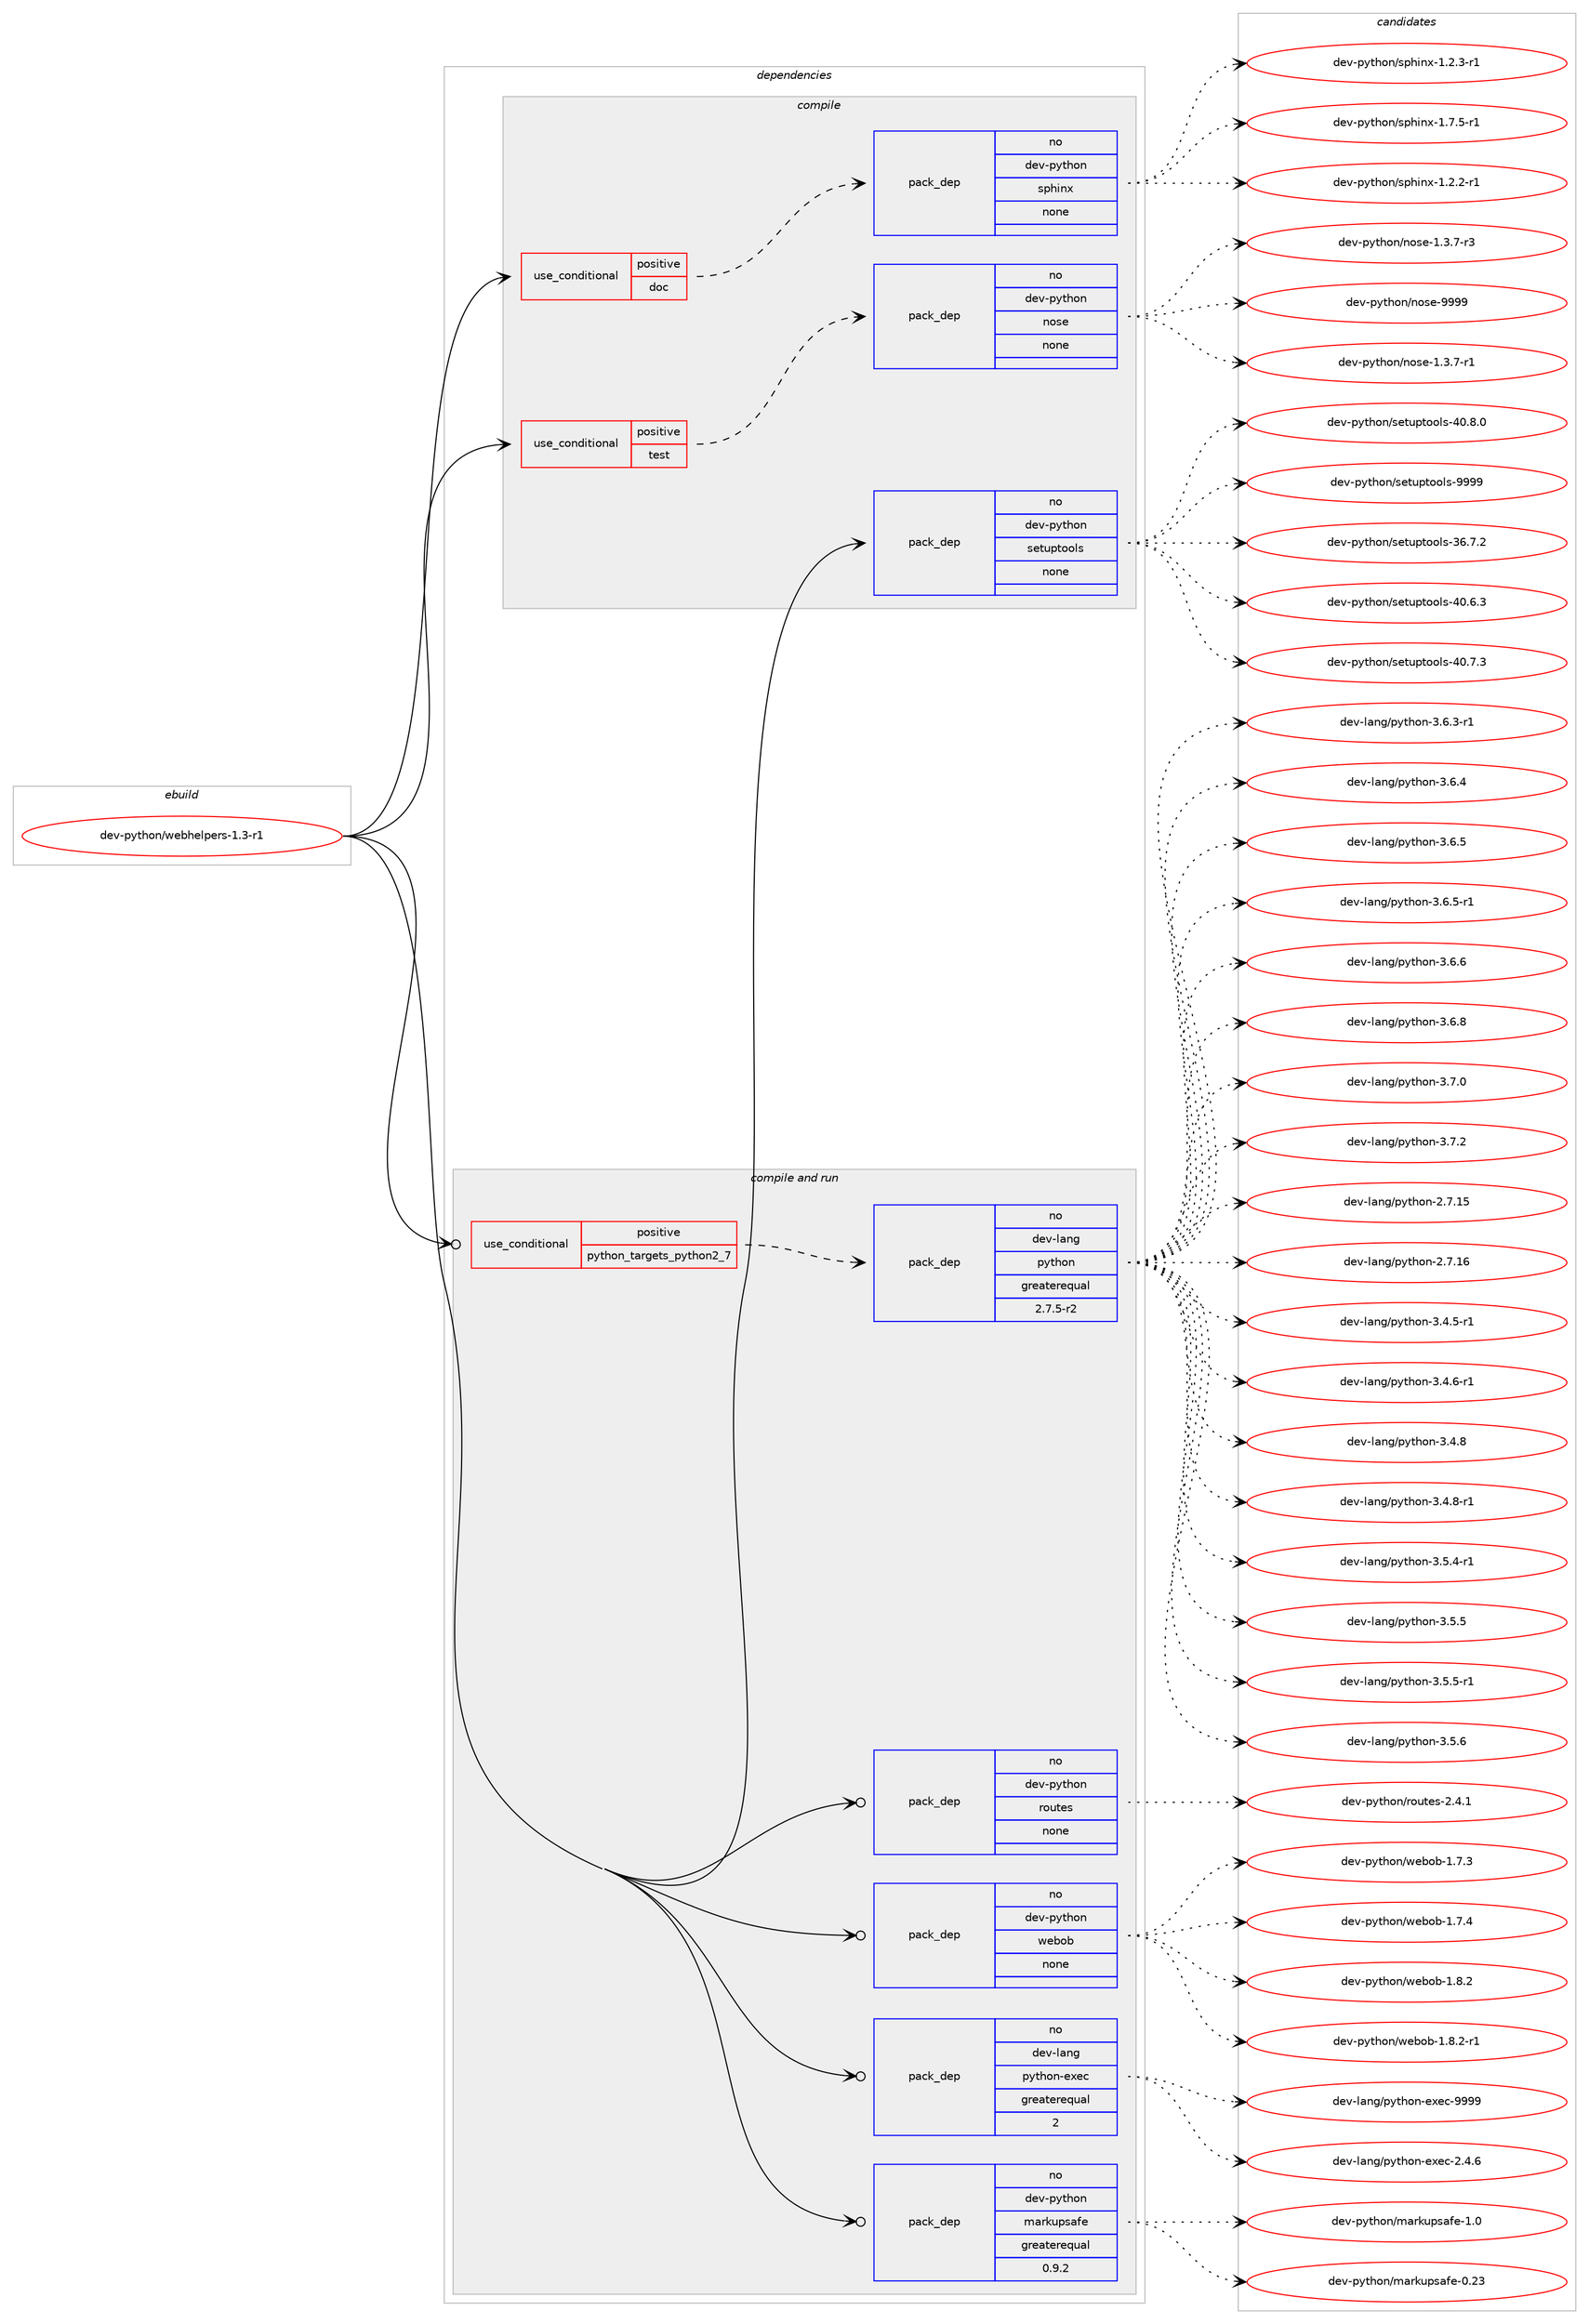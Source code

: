 digraph prolog {

# *************
# Graph options
# *************

newrank=true;
concentrate=true;
compound=true;
graph [rankdir=LR,fontname=Helvetica,fontsize=10,ranksep=1.5];#, ranksep=2.5, nodesep=0.2];
edge  [arrowhead=vee];
node  [fontname=Helvetica,fontsize=10];

# **********
# The ebuild
# **********

subgraph cluster_leftcol {
color=gray;
rank=same;
label=<<i>ebuild</i>>;
id [label="dev-python/webhelpers-1.3-r1", color=red, width=4, href="../dev-python/webhelpers-1.3-r1.svg"];
}

# ****************
# The dependencies
# ****************

subgraph cluster_midcol {
color=gray;
label=<<i>dependencies</i>>;
subgraph cluster_compile {
fillcolor="#eeeeee";
style=filled;
label=<<i>compile</i>>;
subgraph cond386689 {
dependency1447621 [label=<<TABLE BORDER="0" CELLBORDER="1" CELLSPACING="0" CELLPADDING="4"><TR><TD ROWSPAN="3" CELLPADDING="10">use_conditional</TD></TR><TR><TD>positive</TD></TR><TR><TD>doc</TD></TR></TABLE>>, shape=none, color=red];
subgraph pack1037562 {
dependency1447622 [label=<<TABLE BORDER="0" CELLBORDER="1" CELLSPACING="0" CELLPADDING="4" WIDTH="220"><TR><TD ROWSPAN="6" CELLPADDING="30">pack_dep</TD></TR><TR><TD WIDTH="110">no</TD></TR><TR><TD>dev-python</TD></TR><TR><TD>sphinx</TD></TR><TR><TD>none</TD></TR><TR><TD></TD></TR></TABLE>>, shape=none, color=blue];
}
dependency1447621:e -> dependency1447622:w [weight=20,style="dashed",arrowhead="vee"];
}
id:e -> dependency1447621:w [weight=20,style="solid",arrowhead="vee"];
subgraph cond386690 {
dependency1447623 [label=<<TABLE BORDER="0" CELLBORDER="1" CELLSPACING="0" CELLPADDING="4"><TR><TD ROWSPAN="3" CELLPADDING="10">use_conditional</TD></TR><TR><TD>positive</TD></TR><TR><TD>test</TD></TR></TABLE>>, shape=none, color=red];
subgraph pack1037563 {
dependency1447624 [label=<<TABLE BORDER="0" CELLBORDER="1" CELLSPACING="0" CELLPADDING="4" WIDTH="220"><TR><TD ROWSPAN="6" CELLPADDING="30">pack_dep</TD></TR><TR><TD WIDTH="110">no</TD></TR><TR><TD>dev-python</TD></TR><TR><TD>nose</TD></TR><TR><TD>none</TD></TR><TR><TD></TD></TR></TABLE>>, shape=none, color=blue];
}
dependency1447623:e -> dependency1447624:w [weight=20,style="dashed",arrowhead="vee"];
}
id:e -> dependency1447623:w [weight=20,style="solid",arrowhead="vee"];
subgraph pack1037564 {
dependency1447625 [label=<<TABLE BORDER="0" CELLBORDER="1" CELLSPACING="0" CELLPADDING="4" WIDTH="220"><TR><TD ROWSPAN="6" CELLPADDING="30">pack_dep</TD></TR><TR><TD WIDTH="110">no</TD></TR><TR><TD>dev-python</TD></TR><TR><TD>setuptools</TD></TR><TR><TD>none</TD></TR><TR><TD></TD></TR></TABLE>>, shape=none, color=blue];
}
id:e -> dependency1447625:w [weight=20,style="solid",arrowhead="vee"];
}
subgraph cluster_compileandrun {
fillcolor="#eeeeee";
style=filled;
label=<<i>compile and run</i>>;
subgraph cond386691 {
dependency1447626 [label=<<TABLE BORDER="0" CELLBORDER="1" CELLSPACING="0" CELLPADDING="4"><TR><TD ROWSPAN="3" CELLPADDING="10">use_conditional</TD></TR><TR><TD>positive</TD></TR><TR><TD>python_targets_python2_7</TD></TR></TABLE>>, shape=none, color=red];
subgraph pack1037565 {
dependency1447627 [label=<<TABLE BORDER="0" CELLBORDER="1" CELLSPACING="0" CELLPADDING="4" WIDTH="220"><TR><TD ROWSPAN="6" CELLPADDING="30">pack_dep</TD></TR><TR><TD WIDTH="110">no</TD></TR><TR><TD>dev-lang</TD></TR><TR><TD>python</TD></TR><TR><TD>greaterequal</TD></TR><TR><TD>2.7.5-r2</TD></TR></TABLE>>, shape=none, color=blue];
}
dependency1447626:e -> dependency1447627:w [weight=20,style="dashed",arrowhead="vee"];
}
id:e -> dependency1447626:w [weight=20,style="solid",arrowhead="odotvee"];
subgraph pack1037566 {
dependency1447628 [label=<<TABLE BORDER="0" CELLBORDER="1" CELLSPACING="0" CELLPADDING="4" WIDTH="220"><TR><TD ROWSPAN="6" CELLPADDING="30">pack_dep</TD></TR><TR><TD WIDTH="110">no</TD></TR><TR><TD>dev-lang</TD></TR><TR><TD>python-exec</TD></TR><TR><TD>greaterequal</TD></TR><TR><TD>2</TD></TR></TABLE>>, shape=none, color=blue];
}
id:e -> dependency1447628:w [weight=20,style="solid",arrowhead="odotvee"];
subgraph pack1037567 {
dependency1447629 [label=<<TABLE BORDER="0" CELLBORDER="1" CELLSPACING="0" CELLPADDING="4" WIDTH="220"><TR><TD ROWSPAN="6" CELLPADDING="30">pack_dep</TD></TR><TR><TD WIDTH="110">no</TD></TR><TR><TD>dev-python</TD></TR><TR><TD>markupsafe</TD></TR><TR><TD>greaterequal</TD></TR><TR><TD>0.9.2</TD></TR></TABLE>>, shape=none, color=blue];
}
id:e -> dependency1447629:w [weight=20,style="solid",arrowhead="odotvee"];
subgraph pack1037568 {
dependency1447630 [label=<<TABLE BORDER="0" CELLBORDER="1" CELLSPACING="0" CELLPADDING="4" WIDTH="220"><TR><TD ROWSPAN="6" CELLPADDING="30">pack_dep</TD></TR><TR><TD WIDTH="110">no</TD></TR><TR><TD>dev-python</TD></TR><TR><TD>routes</TD></TR><TR><TD>none</TD></TR><TR><TD></TD></TR></TABLE>>, shape=none, color=blue];
}
id:e -> dependency1447630:w [weight=20,style="solid",arrowhead="odotvee"];
subgraph pack1037569 {
dependency1447631 [label=<<TABLE BORDER="0" CELLBORDER="1" CELLSPACING="0" CELLPADDING="4" WIDTH="220"><TR><TD ROWSPAN="6" CELLPADDING="30">pack_dep</TD></TR><TR><TD WIDTH="110">no</TD></TR><TR><TD>dev-python</TD></TR><TR><TD>webob</TD></TR><TR><TD>none</TD></TR><TR><TD></TD></TR></TABLE>>, shape=none, color=blue];
}
id:e -> dependency1447631:w [weight=20,style="solid",arrowhead="odotvee"];
}
subgraph cluster_run {
fillcolor="#eeeeee";
style=filled;
label=<<i>run</i>>;
}
}

# **************
# The candidates
# **************

subgraph cluster_choices {
rank=same;
color=gray;
label=<<i>candidates</i>>;

subgraph choice1037562 {
color=black;
nodesep=1;
choice10010111845112121116104111110471151121041051101204549465046504511449 [label="dev-python/sphinx-1.2.2-r1", color=red, width=4,href="../dev-python/sphinx-1.2.2-r1.svg"];
choice10010111845112121116104111110471151121041051101204549465046514511449 [label="dev-python/sphinx-1.2.3-r1", color=red, width=4,href="../dev-python/sphinx-1.2.3-r1.svg"];
choice10010111845112121116104111110471151121041051101204549465546534511449 [label="dev-python/sphinx-1.7.5-r1", color=red, width=4,href="../dev-python/sphinx-1.7.5-r1.svg"];
dependency1447622:e -> choice10010111845112121116104111110471151121041051101204549465046504511449:w [style=dotted,weight="100"];
dependency1447622:e -> choice10010111845112121116104111110471151121041051101204549465046514511449:w [style=dotted,weight="100"];
dependency1447622:e -> choice10010111845112121116104111110471151121041051101204549465546534511449:w [style=dotted,weight="100"];
}
subgraph choice1037563 {
color=black;
nodesep=1;
choice10010111845112121116104111110471101111151014549465146554511449 [label="dev-python/nose-1.3.7-r1", color=red, width=4,href="../dev-python/nose-1.3.7-r1.svg"];
choice10010111845112121116104111110471101111151014549465146554511451 [label="dev-python/nose-1.3.7-r3", color=red, width=4,href="../dev-python/nose-1.3.7-r3.svg"];
choice10010111845112121116104111110471101111151014557575757 [label="dev-python/nose-9999", color=red, width=4,href="../dev-python/nose-9999.svg"];
dependency1447624:e -> choice10010111845112121116104111110471101111151014549465146554511449:w [style=dotted,weight="100"];
dependency1447624:e -> choice10010111845112121116104111110471101111151014549465146554511451:w [style=dotted,weight="100"];
dependency1447624:e -> choice10010111845112121116104111110471101111151014557575757:w [style=dotted,weight="100"];
}
subgraph choice1037564 {
color=black;
nodesep=1;
choice100101118451121211161041111104711510111611711211611111110811545515446554650 [label="dev-python/setuptools-36.7.2", color=red, width=4,href="../dev-python/setuptools-36.7.2.svg"];
choice100101118451121211161041111104711510111611711211611111110811545524846544651 [label="dev-python/setuptools-40.6.3", color=red, width=4,href="../dev-python/setuptools-40.6.3.svg"];
choice100101118451121211161041111104711510111611711211611111110811545524846554651 [label="dev-python/setuptools-40.7.3", color=red, width=4,href="../dev-python/setuptools-40.7.3.svg"];
choice100101118451121211161041111104711510111611711211611111110811545524846564648 [label="dev-python/setuptools-40.8.0", color=red, width=4,href="../dev-python/setuptools-40.8.0.svg"];
choice10010111845112121116104111110471151011161171121161111111081154557575757 [label="dev-python/setuptools-9999", color=red, width=4,href="../dev-python/setuptools-9999.svg"];
dependency1447625:e -> choice100101118451121211161041111104711510111611711211611111110811545515446554650:w [style=dotted,weight="100"];
dependency1447625:e -> choice100101118451121211161041111104711510111611711211611111110811545524846544651:w [style=dotted,weight="100"];
dependency1447625:e -> choice100101118451121211161041111104711510111611711211611111110811545524846554651:w [style=dotted,weight="100"];
dependency1447625:e -> choice100101118451121211161041111104711510111611711211611111110811545524846564648:w [style=dotted,weight="100"];
dependency1447625:e -> choice10010111845112121116104111110471151011161171121161111111081154557575757:w [style=dotted,weight="100"];
}
subgraph choice1037565 {
color=black;
nodesep=1;
choice10010111845108971101034711212111610411111045504655464953 [label="dev-lang/python-2.7.15", color=red, width=4,href="../dev-lang/python-2.7.15.svg"];
choice10010111845108971101034711212111610411111045504655464954 [label="dev-lang/python-2.7.16", color=red, width=4,href="../dev-lang/python-2.7.16.svg"];
choice1001011184510897110103471121211161041111104551465246534511449 [label="dev-lang/python-3.4.5-r1", color=red, width=4,href="../dev-lang/python-3.4.5-r1.svg"];
choice1001011184510897110103471121211161041111104551465246544511449 [label="dev-lang/python-3.4.6-r1", color=red, width=4,href="../dev-lang/python-3.4.6-r1.svg"];
choice100101118451089711010347112121116104111110455146524656 [label="dev-lang/python-3.4.8", color=red, width=4,href="../dev-lang/python-3.4.8.svg"];
choice1001011184510897110103471121211161041111104551465246564511449 [label="dev-lang/python-3.4.8-r1", color=red, width=4,href="../dev-lang/python-3.4.8-r1.svg"];
choice1001011184510897110103471121211161041111104551465346524511449 [label="dev-lang/python-3.5.4-r1", color=red, width=4,href="../dev-lang/python-3.5.4-r1.svg"];
choice100101118451089711010347112121116104111110455146534653 [label="dev-lang/python-3.5.5", color=red, width=4,href="../dev-lang/python-3.5.5.svg"];
choice1001011184510897110103471121211161041111104551465346534511449 [label="dev-lang/python-3.5.5-r1", color=red, width=4,href="../dev-lang/python-3.5.5-r1.svg"];
choice100101118451089711010347112121116104111110455146534654 [label="dev-lang/python-3.5.6", color=red, width=4,href="../dev-lang/python-3.5.6.svg"];
choice1001011184510897110103471121211161041111104551465446514511449 [label="dev-lang/python-3.6.3-r1", color=red, width=4,href="../dev-lang/python-3.6.3-r1.svg"];
choice100101118451089711010347112121116104111110455146544652 [label="dev-lang/python-3.6.4", color=red, width=4,href="../dev-lang/python-3.6.4.svg"];
choice100101118451089711010347112121116104111110455146544653 [label="dev-lang/python-3.6.5", color=red, width=4,href="../dev-lang/python-3.6.5.svg"];
choice1001011184510897110103471121211161041111104551465446534511449 [label="dev-lang/python-3.6.5-r1", color=red, width=4,href="../dev-lang/python-3.6.5-r1.svg"];
choice100101118451089711010347112121116104111110455146544654 [label="dev-lang/python-3.6.6", color=red, width=4,href="../dev-lang/python-3.6.6.svg"];
choice100101118451089711010347112121116104111110455146544656 [label="dev-lang/python-3.6.8", color=red, width=4,href="../dev-lang/python-3.6.8.svg"];
choice100101118451089711010347112121116104111110455146554648 [label="dev-lang/python-3.7.0", color=red, width=4,href="../dev-lang/python-3.7.0.svg"];
choice100101118451089711010347112121116104111110455146554650 [label="dev-lang/python-3.7.2", color=red, width=4,href="../dev-lang/python-3.7.2.svg"];
dependency1447627:e -> choice10010111845108971101034711212111610411111045504655464953:w [style=dotted,weight="100"];
dependency1447627:e -> choice10010111845108971101034711212111610411111045504655464954:w [style=dotted,weight="100"];
dependency1447627:e -> choice1001011184510897110103471121211161041111104551465246534511449:w [style=dotted,weight="100"];
dependency1447627:e -> choice1001011184510897110103471121211161041111104551465246544511449:w [style=dotted,weight="100"];
dependency1447627:e -> choice100101118451089711010347112121116104111110455146524656:w [style=dotted,weight="100"];
dependency1447627:e -> choice1001011184510897110103471121211161041111104551465246564511449:w [style=dotted,weight="100"];
dependency1447627:e -> choice1001011184510897110103471121211161041111104551465346524511449:w [style=dotted,weight="100"];
dependency1447627:e -> choice100101118451089711010347112121116104111110455146534653:w [style=dotted,weight="100"];
dependency1447627:e -> choice1001011184510897110103471121211161041111104551465346534511449:w [style=dotted,weight="100"];
dependency1447627:e -> choice100101118451089711010347112121116104111110455146534654:w [style=dotted,weight="100"];
dependency1447627:e -> choice1001011184510897110103471121211161041111104551465446514511449:w [style=dotted,weight="100"];
dependency1447627:e -> choice100101118451089711010347112121116104111110455146544652:w [style=dotted,weight="100"];
dependency1447627:e -> choice100101118451089711010347112121116104111110455146544653:w [style=dotted,weight="100"];
dependency1447627:e -> choice1001011184510897110103471121211161041111104551465446534511449:w [style=dotted,weight="100"];
dependency1447627:e -> choice100101118451089711010347112121116104111110455146544654:w [style=dotted,weight="100"];
dependency1447627:e -> choice100101118451089711010347112121116104111110455146544656:w [style=dotted,weight="100"];
dependency1447627:e -> choice100101118451089711010347112121116104111110455146554648:w [style=dotted,weight="100"];
dependency1447627:e -> choice100101118451089711010347112121116104111110455146554650:w [style=dotted,weight="100"];
}
subgraph choice1037566 {
color=black;
nodesep=1;
choice1001011184510897110103471121211161041111104510112010199455046524654 [label="dev-lang/python-exec-2.4.6", color=red, width=4,href="../dev-lang/python-exec-2.4.6.svg"];
choice10010111845108971101034711212111610411111045101120101994557575757 [label="dev-lang/python-exec-9999", color=red, width=4,href="../dev-lang/python-exec-9999.svg"];
dependency1447628:e -> choice1001011184510897110103471121211161041111104510112010199455046524654:w [style=dotted,weight="100"];
dependency1447628:e -> choice10010111845108971101034711212111610411111045101120101994557575757:w [style=dotted,weight="100"];
}
subgraph choice1037567 {
color=black;
nodesep=1;
choice100101118451121211161041111104710997114107117112115971021014548465051 [label="dev-python/markupsafe-0.23", color=red, width=4,href="../dev-python/markupsafe-0.23.svg"];
choice1001011184511212111610411111047109971141071171121159710210145494648 [label="dev-python/markupsafe-1.0", color=red, width=4,href="../dev-python/markupsafe-1.0.svg"];
dependency1447629:e -> choice100101118451121211161041111104710997114107117112115971021014548465051:w [style=dotted,weight="100"];
dependency1447629:e -> choice1001011184511212111610411111047109971141071171121159710210145494648:w [style=dotted,weight="100"];
}
subgraph choice1037568 {
color=black;
nodesep=1;
choice1001011184511212111610411111047114111117116101115455046524649 [label="dev-python/routes-2.4.1", color=red, width=4,href="../dev-python/routes-2.4.1.svg"];
dependency1447630:e -> choice1001011184511212111610411111047114111117116101115455046524649:w [style=dotted,weight="100"];
}
subgraph choice1037569 {
color=black;
nodesep=1;
choice10010111845112121116104111110471191019811198454946554651 [label="dev-python/webob-1.7.3", color=red, width=4,href="../dev-python/webob-1.7.3.svg"];
choice10010111845112121116104111110471191019811198454946554652 [label="dev-python/webob-1.7.4", color=red, width=4,href="../dev-python/webob-1.7.4.svg"];
choice10010111845112121116104111110471191019811198454946564650 [label="dev-python/webob-1.8.2", color=red, width=4,href="../dev-python/webob-1.8.2.svg"];
choice100101118451121211161041111104711910198111984549465646504511449 [label="dev-python/webob-1.8.2-r1", color=red, width=4,href="../dev-python/webob-1.8.2-r1.svg"];
dependency1447631:e -> choice10010111845112121116104111110471191019811198454946554651:w [style=dotted,weight="100"];
dependency1447631:e -> choice10010111845112121116104111110471191019811198454946554652:w [style=dotted,weight="100"];
dependency1447631:e -> choice10010111845112121116104111110471191019811198454946564650:w [style=dotted,weight="100"];
dependency1447631:e -> choice100101118451121211161041111104711910198111984549465646504511449:w [style=dotted,weight="100"];
}
}

}
